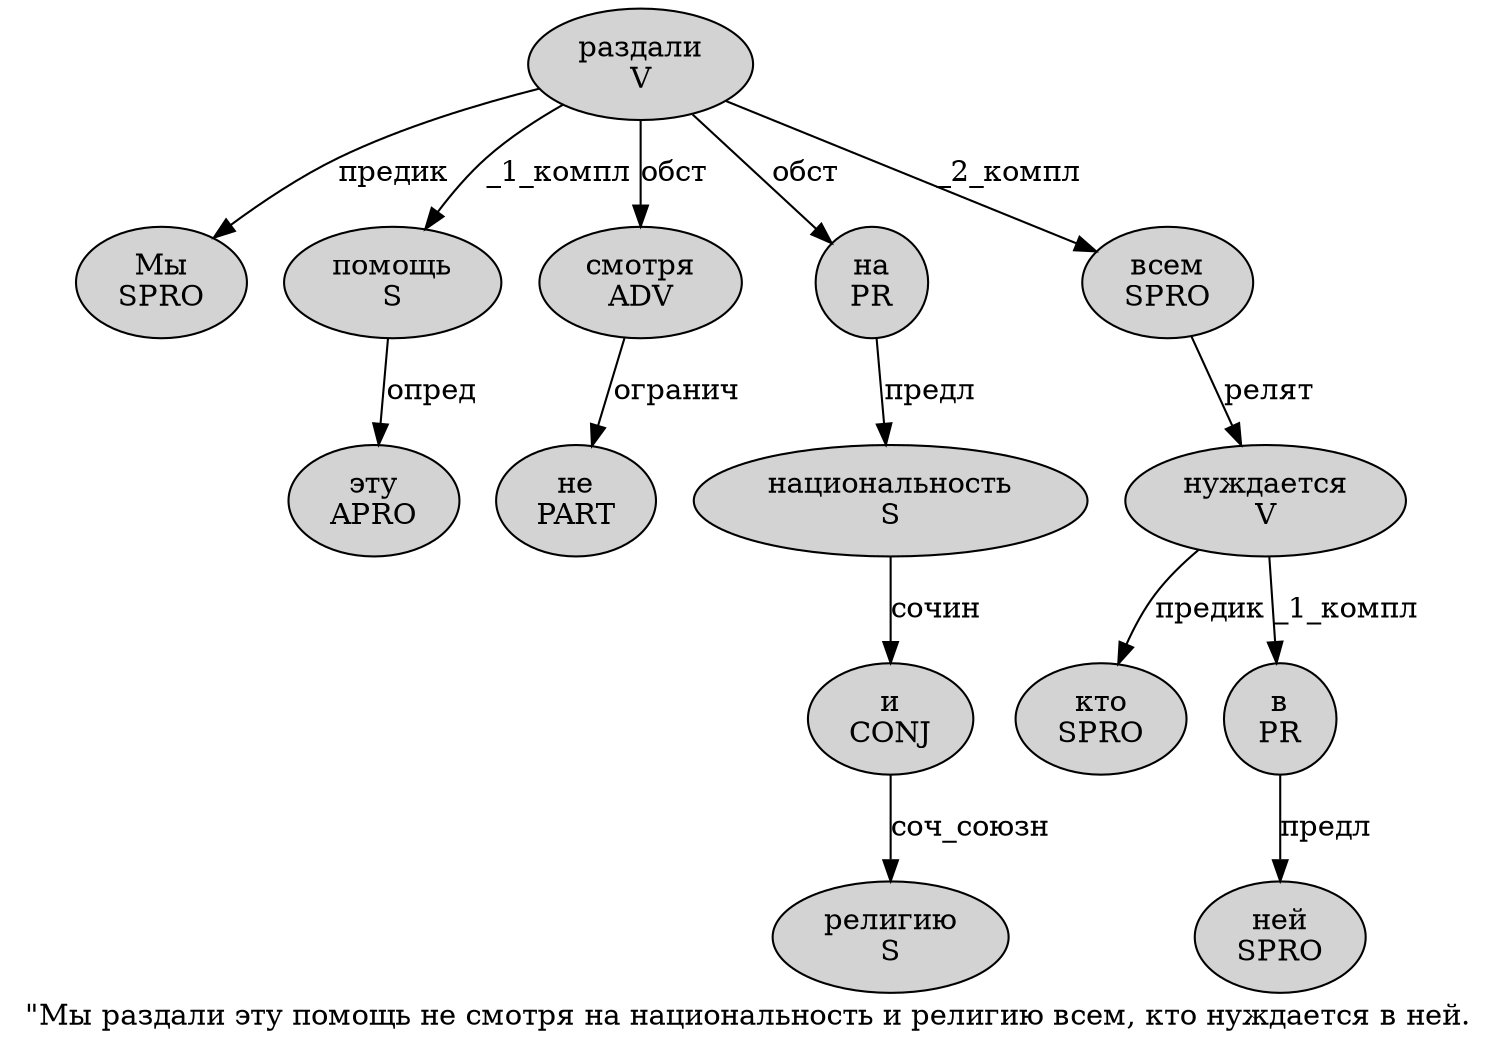 digraph SENTENCE_509 {
	graph [label="\"Мы раздали эту помощь не смотря на национальность и религию всем, кто нуждается в ней."]
	node [style=filled]
		1 [label="Мы
SPRO" color="" fillcolor=lightgray penwidth=1 shape=ellipse]
		2 [label="раздали
V" color="" fillcolor=lightgray penwidth=1 shape=ellipse]
		3 [label="эту
APRO" color="" fillcolor=lightgray penwidth=1 shape=ellipse]
		4 [label="помощь
S" color="" fillcolor=lightgray penwidth=1 shape=ellipse]
		5 [label="не
PART" color="" fillcolor=lightgray penwidth=1 shape=ellipse]
		6 [label="смотря
ADV" color="" fillcolor=lightgray penwidth=1 shape=ellipse]
		7 [label="на
PR" color="" fillcolor=lightgray penwidth=1 shape=ellipse]
		8 [label="национальность
S" color="" fillcolor=lightgray penwidth=1 shape=ellipse]
		9 [label="и
CONJ" color="" fillcolor=lightgray penwidth=1 shape=ellipse]
		10 [label="религию
S" color="" fillcolor=lightgray penwidth=1 shape=ellipse]
		11 [label="всем
SPRO" color="" fillcolor=lightgray penwidth=1 shape=ellipse]
		13 [label="кто
SPRO" color="" fillcolor=lightgray penwidth=1 shape=ellipse]
		14 [label="нуждается
V" color="" fillcolor=lightgray penwidth=1 shape=ellipse]
		15 [label="в
PR" color="" fillcolor=lightgray penwidth=1 shape=ellipse]
		16 [label="ней
SPRO" color="" fillcolor=lightgray penwidth=1 shape=ellipse]
			6 -> 5 [label="огранич"]
			9 -> 10 [label="соч_союзн"]
			15 -> 16 [label="предл"]
			7 -> 8 [label="предл"]
			14 -> 13 [label="предик"]
			14 -> 15 [label="_1_компл"]
			8 -> 9 [label="сочин"]
			4 -> 3 [label="опред"]
			2 -> 1 [label="предик"]
			2 -> 4 [label="_1_компл"]
			2 -> 6 [label="обст"]
			2 -> 7 [label="обст"]
			2 -> 11 [label="_2_компл"]
			11 -> 14 [label="релят"]
}